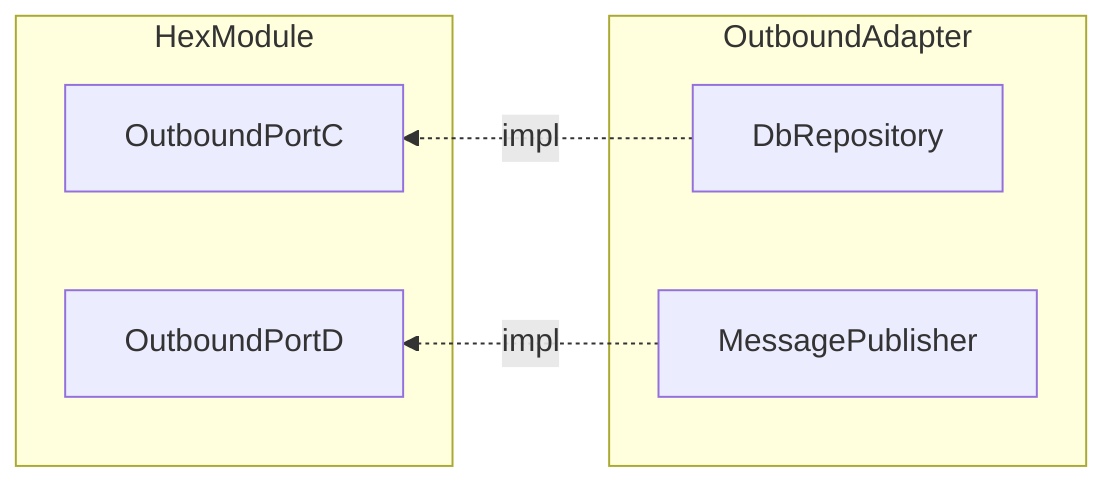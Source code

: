 flowchart RL
    subgraph HexModule
        OutboundPortC
        OutboundPortD
    end
    subgraph OutboundAdapter
        DbRepository -. impl .-> OutboundPortC
        MessagePublisher -. impl .-> OutboundPortD
    end